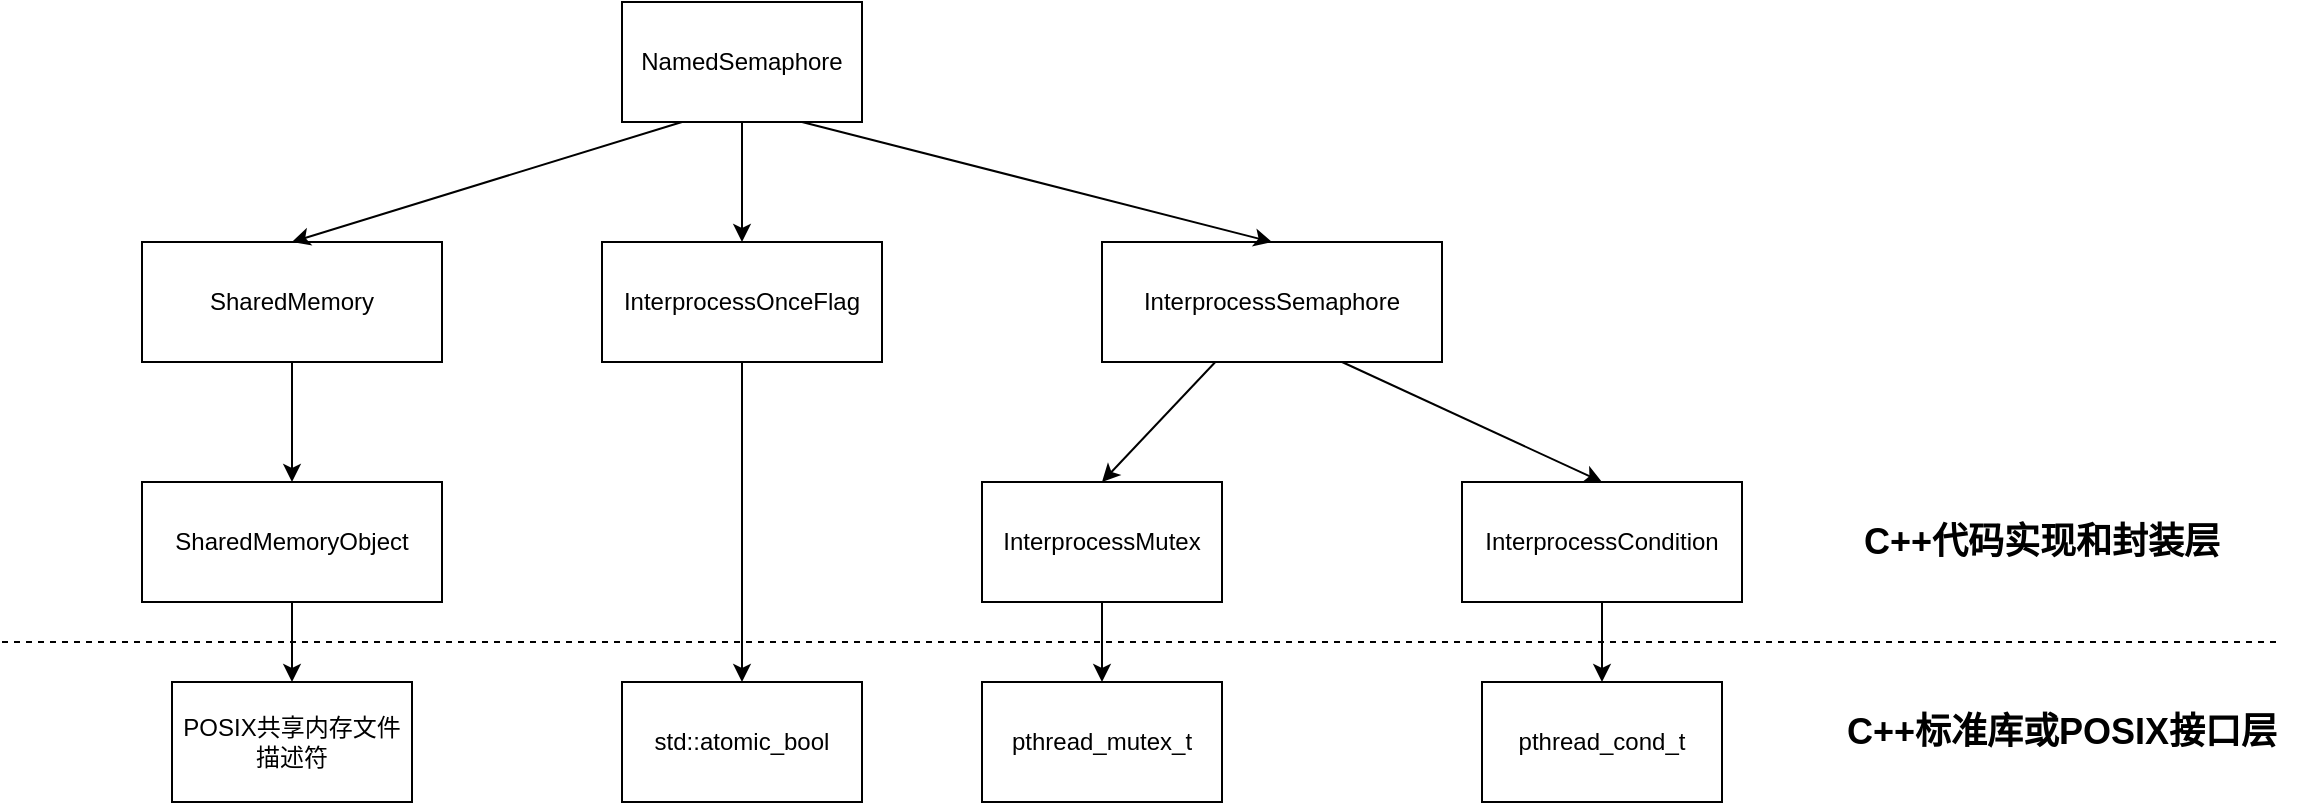 <mxfile version="19.0.3" type="device"><diagram id="C5RBs43oDa-KdzZeNtuy" name="Page-1"><mxGraphModel dx="1219" dy="790" grid="1" gridSize="10" guides="1" tooltips="1" connect="1" arrows="1" fold="1" page="1" pageScale="1" pageWidth="827" pageHeight="1169" math="0" shadow="0"><root><mxCell id="WIyWlLk6GJQsqaUBKTNV-0"/><mxCell id="WIyWlLk6GJQsqaUBKTNV-1" parent="WIyWlLk6GJQsqaUBKTNV-0"/><mxCell id="V2bFLgXbkBn-Kv0c2Njn-28" value="NamedSemaphore" style="rounded=0;whiteSpace=wrap;html=1;" parent="WIyWlLk6GJQsqaUBKTNV-1" vertex="1"><mxGeometry x="370" y="40" width="120" height="60" as="geometry"/></mxCell><mxCell id="V2bFLgXbkBn-Kv0c2Njn-29" value="SharedMemory" style="rounded=0;whiteSpace=wrap;html=1;" parent="WIyWlLk6GJQsqaUBKTNV-1" vertex="1"><mxGeometry x="130" y="160" width="150" height="60" as="geometry"/></mxCell><mxCell id="V2bFLgXbkBn-Kv0c2Njn-31" value="InterprocessOnceFlag" style="rounded=0;whiteSpace=wrap;html=1;" parent="WIyWlLk6GJQsqaUBKTNV-1" vertex="1"><mxGeometry x="360" y="160" width="140" height="60" as="geometry"/></mxCell><mxCell id="V2bFLgXbkBn-Kv0c2Njn-32" value="InterprocessSemaphore" style="rounded=0;whiteSpace=wrap;html=1;" parent="WIyWlLk6GJQsqaUBKTNV-1" vertex="1"><mxGeometry x="610" y="160" width="170" height="60" as="geometry"/></mxCell><mxCell id="V2bFLgXbkBn-Kv0c2Njn-33" value="InterprocessMutex" style="rounded=0;whiteSpace=wrap;html=1;" parent="WIyWlLk6GJQsqaUBKTNV-1" vertex="1"><mxGeometry x="550" y="280" width="120" height="60" as="geometry"/></mxCell><mxCell id="V2bFLgXbkBn-Kv0c2Njn-34" value="InterprocessCondition" style="rounded=0;whiteSpace=wrap;html=1;" parent="WIyWlLk6GJQsqaUBKTNV-1" vertex="1"><mxGeometry x="790" y="280" width="140" height="60" as="geometry"/></mxCell><mxCell id="V2bFLgXbkBn-Kv0c2Njn-38" value="" style="endArrow=classic;html=1;rounded=0;entryX=0.5;entryY=0;entryDx=0;entryDy=0;" parent="WIyWlLk6GJQsqaUBKTNV-1" source="V2bFLgXbkBn-Kv0c2Njn-32" target="V2bFLgXbkBn-Kv0c2Njn-33" edge="1"><mxGeometry width="50" height="50" relative="1" as="geometry"><mxPoint x="620" y="240" as="sourcePoint"/><mxPoint x="670" y="190" as="targetPoint"/></mxGeometry></mxCell><mxCell id="V2bFLgXbkBn-Kv0c2Njn-39" value="" style="endArrow=classic;html=1;rounded=0;exitX=0.706;exitY=1;exitDx=0;exitDy=0;exitPerimeter=0;entryX=0.5;entryY=0;entryDx=0;entryDy=0;" parent="WIyWlLk6GJQsqaUBKTNV-1" source="V2bFLgXbkBn-Kv0c2Njn-32" target="V2bFLgXbkBn-Kv0c2Njn-34" edge="1"><mxGeometry width="50" height="50" relative="1" as="geometry"><mxPoint x="620" y="240" as="sourcePoint"/><mxPoint x="840" y="270" as="targetPoint"/></mxGeometry></mxCell><mxCell id="kJuN-ZND4Fc_Y40ZDun_-0" value="SharedMemoryObject" style="rounded=0;whiteSpace=wrap;html=1;" vertex="1" parent="WIyWlLk6GJQsqaUBKTNV-1"><mxGeometry x="130" y="280" width="150" height="60" as="geometry"/></mxCell><mxCell id="kJuN-ZND4Fc_Y40ZDun_-1" value="std::atomic_bool" style="rounded=0;whiteSpace=wrap;html=1;" vertex="1" parent="WIyWlLk6GJQsqaUBKTNV-1"><mxGeometry x="370" y="380" width="120" height="60" as="geometry"/></mxCell><mxCell id="kJuN-ZND4Fc_Y40ZDun_-2" value="" style="endArrow=classic;html=1;rounded=0;entryX=0.5;entryY=0;entryDx=0;entryDy=0;exitX=0.5;exitY=1;exitDx=0;exitDy=0;" edge="1" parent="WIyWlLk6GJQsqaUBKTNV-1" source="V2bFLgXbkBn-Kv0c2Njn-31" target="kJuN-ZND4Fc_Y40ZDun_-1"><mxGeometry width="50" height="50" relative="1" as="geometry"><mxPoint x="620" y="270" as="sourcePoint"/><mxPoint x="670" y="220" as="targetPoint"/></mxGeometry></mxCell><mxCell id="kJuN-ZND4Fc_Y40ZDun_-3" value="" style="endArrow=classic;html=1;rounded=0;entryX=0.5;entryY=0;entryDx=0;entryDy=0;exitX=0.25;exitY=1;exitDx=0;exitDy=0;" edge="1" parent="WIyWlLk6GJQsqaUBKTNV-1" source="V2bFLgXbkBn-Kv0c2Njn-28" target="V2bFLgXbkBn-Kv0c2Njn-29"><mxGeometry width="50" height="50" relative="1" as="geometry"><mxPoint x="620" y="270" as="sourcePoint"/><mxPoint x="670" y="220" as="targetPoint"/></mxGeometry></mxCell><mxCell id="kJuN-ZND4Fc_Y40ZDun_-4" value="" style="endArrow=classic;html=1;rounded=0;entryX=0.5;entryY=0;entryDx=0;entryDy=0;exitX=0.5;exitY=1;exitDx=0;exitDy=0;" edge="1" parent="WIyWlLk6GJQsqaUBKTNV-1" source="V2bFLgXbkBn-Kv0c2Njn-28" target="V2bFLgXbkBn-Kv0c2Njn-31"><mxGeometry width="50" height="50" relative="1" as="geometry"><mxPoint x="410" y="110" as="sourcePoint"/><mxPoint x="215" y="170" as="targetPoint"/></mxGeometry></mxCell><mxCell id="kJuN-ZND4Fc_Y40ZDun_-5" value="" style="endArrow=classic;html=1;rounded=0;entryX=0.5;entryY=0;entryDx=0;entryDy=0;exitX=0.75;exitY=1;exitDx=0;exitDy=0;" edge="1" parent="WIyWlLk6GJQsqaUBKTNV-1" source="V2bFLgXbkBn-Kv0c2Njn-28" target="V2bFLgXbkBn-Kv0c2Njn-32"><mxGeometry width="50" height="50" relative="1" as="geometry"><mxPoint x="420" y="120" as="sourcePoint"/><mxPoint x="225" y="180" as="targetPoint"/></mxGeometry></mxCell><mxCell id="kJuN-ZND4Fc_Y40ZDun_-6" value="" style="endArrow=none;dashed=1;html=1;rounded=0;" edge="1" parent="WIyWlLk6GJQsqaUBKTNV-1"><mxGeometry width="50" height="50" relative="1" as="geometry"><mxPoint x="60" y="360" as="sourcePoint"/><mxPoint x="1200" y="360" as="targetPoint"/></mxGeometry></mxCell><mxCell id="kJuN-ZND4Fc_Y40ZDun_-7" value="" style="endArrow=classic;html=1;rounded=0;entryX=0.5;entryY=0;entryDx=0;entryDy=0;" edge="1" parent="WIyWlLk6GJQsqaUBKTNV-1" source="V2bFLgXbkBn-Kv0c2Njn-29" target="kJuN-ZND4Fc_Y40ZDun_-0"><mxGeometry width="50" height="50" relative="1" as="geometry"><mxPoint x="620" y="270" as="sourcePoint"/><mxPoint x="670" y="220" as="targetPoint"/></mxGeometry></mxCell><mxCell id="kJuN-ZND4Fc_Y40ZDun_-8" value="pthread_mutex_t" style="rounded=0;whiteSpace=wrap;html=1;" vertex="1" parent="WIyWlLk6GJQsqaUBKTNV-1"><mxGeometry x="550" y="380" width="120" height="60" as="geometry"/></mxCell><mxCell id="kJuN-ZND4Fc_Y40ZDun_-9" value="" style="endArrow=classic;html=1;rounded=0;entryX=0.5;entryY=0;entryDx=0;entryDy=0;" edge="1" parent="WIyWlLk6GJQsqaUBKTNV-1" target="kJuN-ZND4Fc_Y40ZDun_-8"><mxGeometry width="50" height="50" relative="1" as="geometry"><mxPoint x="610" y="340" as="sourcePoint"/><mxPoint x="670" y="220" as="targetPoint"/></mxGeometry></mxCell><mxCell id="kJuN-ZND4Fc_Y40ZDun_-10" value="pthread_cond_t" style="rounded=0;whiteSpace=wrap;html=1;" vertex="1" parent="WIyWlLk6GJQsqaUBKTNV-1"><mxGeometry x="800" y="380" width="120" height="60" as="geometry"/></mxCell><mxCell id="kJuN-ZND4Fc_Y40ZDun_-11" value="" style="endArrow=classic;html=1;rounded=0;entryX=0.5;entryY=0;entryDx=0;entryDy=0;" edge="1" parent="WIyWlLk6GJQsqaUBKTNV-1" source="V2bFLgXbkBn-Kv0c2Njn-34" target="kJuN-ZND4Fc_Y40ZDun_-10"><mxGeometry width="50" height="50" relative="1" as="geometry"><mxPoint x="620" y="270" as="sourcePoint"/><mxPoint x="670" y="220" as="targetPoint"/></mxGeometry></mxCell><mxCell id="kJuN-ZND4Fc_Y40ZDun_-12" value="&lt;b&gt;&lt;font style=&quot;font-size: 18px;&quot;&gt;C++标准库或POSIX接口层&lt;/font&gt;&lt;/b&gt;" style="text;html=1;strokeColor=none;fillColor=none;align=center;verticalAlign=middle;whiteSpace=wrap;rounded=0;" vertex="1" parent="WIyWlLk6GJQsqaUBKTNV-1"><mxGeometry x="970" y="380" width="240" height="50" as="geometry"/></mxCell><mxCell id="kJuN-ZND4Fc_Y40ZDun_-14" value="POSIX共享内存文件描述符" style="rounded=0;whiteSpace=wrap;html=1;" vertex="1" parent="WIyWlLk6GJQsqaUBKTNV-1"><mxGeometry x="145" y="380" width="120" height="60" as="geometry"/></mxCell><mxCell id="kJuN-ZND4Fc_Y40ZDun_-15" value="" style="endArrow=classic;html=1;rounded=0;fontSize=18;entryX=0.5;entryY=0;entryDx=0;entryDy=0;" edge="1" parent="WIyWlLk6GJQsqaUBKTNV-1" source="kJuN-ZND4Fc_Y40ZDun_-0" target="kJuN-ZND4Fc_Y40ZDun_-14"><mxGeometry width="50" height="50" relative="1" as="geometry"><mxPoint x="620" y="240" as="sourcePoint"/><mxPoint x="670" y="190" as="targetPoint"/></mxGeometry></mxCell><mxCell id="kJuN-ZND4Fc_Y40ZDun_-16" value="&lt;b&gt;&lt;font style=&quot;font-size: 18px;&quot;&gt;C++代码实现和封装层&lt;/font&gt;&lt;/b&gt;" style="text;html=1;strokeColor=none;fillColor=none;align=center;verticalAlign=middle;whiteSpace=wrap;rounded=0;" vertex="1" parent="WIyWlLk6GJQsqaUBKTNV-1"><mxGeometry x="960" y="285" width="240" height="50" as="geometry"/></mxCell></root></mxGraphModel></diagram></mxfile>
